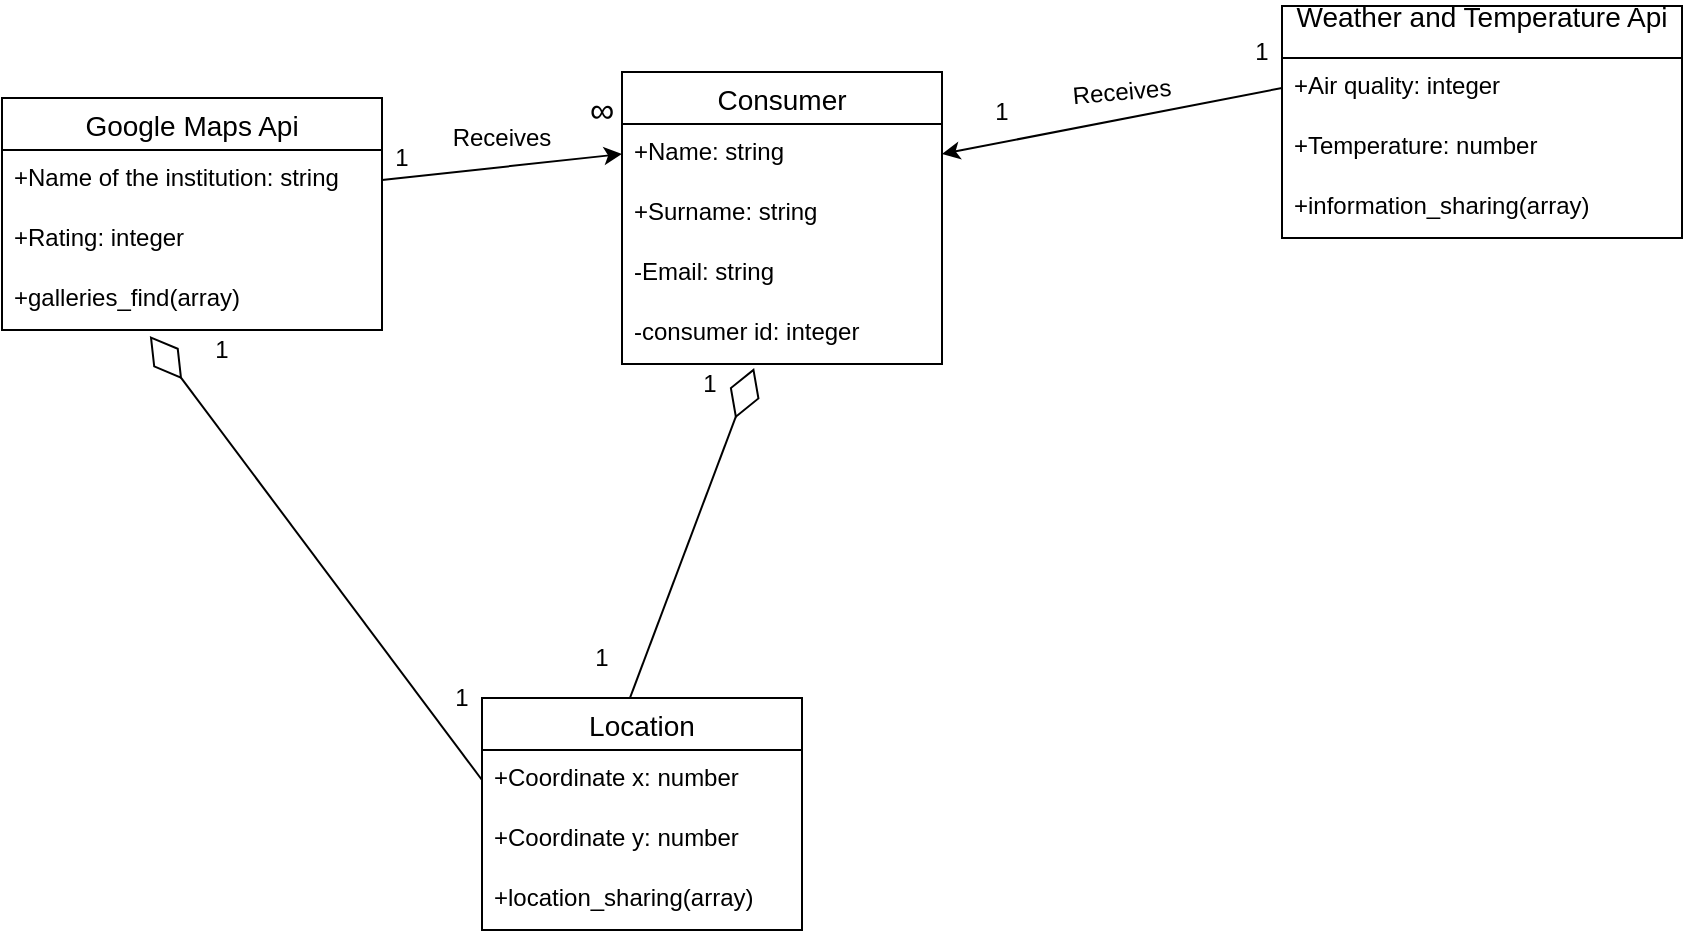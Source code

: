 <mxfile version="13.7.9" type="device"><diagram id="FvQV4TAyIELYSYCvBXfy" name="Страница 1"><mxGraphModel dx="1086" dy="966" grid="1" gridSize="10" guides="1" tooltips="1" connect="1" arrows="1" fold="1" page="1" pageScale="1" pageWidth="827" pageHeight="1169" math="0" shadow="0"><root><mxCell id="0"/><mxCell id="1" parent="0"/><mxCell id="ed3CyrRuA7IYCYrVOlcx-1" value="Google Maps Api" style="swimlane;fontStyle=0;childLayout=stackLayout;horizontal=1;startSize=26;horizontalStack=0;resizeParent=1;resizeParentMax=0;resizeLast=0;collapsible=1;marginBottom=0;align=center;fontSize=14;" parent="1" vertex="1"><mxGeometry x="80" y="340" width="190" height="116" as="geometry"/></mxCell><mxCell id="ed3CyrRuA7IYCYrVOlcx-2" value="+Name of the institution: string" style="text;strokeColor=none;fillColor=none;spacingLeft=4;spacingRight=4;overflow=hidden;rotatable=0;points=[[0,0.5],[1,0.5]];portConstraint=eastwest;fontSize=12;" parent="ed3CyrRuA7IYCYrVOlcx-1" vertex="1"><mxGeometry y="26" width="190" height="30" as="geometry"/></mxCell><mxCell id="ed3CyrRuA7IYCYrVOlcx-3" value="+Rating: integer" style="text;strokeColor=none;fillColor=none;spacingLeft=4;spacingRight=4;overflow=hidden;rotatable=0;points=[[0,0.5],[1,0.5]];portConstraint=eastwest;fontSize=12;" parent="ed3CyrRuA7IYCYrVOlcx-1" vertex="1"><mxGeometry y="56" width="190" height="30" as="geometry"/></mxCell><mxCell id="0iEPulmF9RJT3d8qtWNi-3" value="+galleries_find(array)" style="text;strokeColor=none;fillColor=none;spacingLeft=4;spacingRight=4;overflow=hidden;rotatable=0;points=[[0,0.5],[1,0.5]];portConstraint=eastwest;fontSize=12;" vertex="1" parent="ed3CyrRuA7IYCYrVOlcx-1"><mxGeometry y="86" width="190" height="30" as="geometry"/></mxCell><mxCell id="ed3CyrRuA7IYCYrVOlcx-21" value="" style="endArrow=classic;html=1;exitX=1;exitY=0.5;exitDx=0;exitDy=0;entryX=0;entryY=0.5;entryDx=0;entryDy=0;" parent="1" source="ed3CyrRuA7IYCYrVOlcx-2" target="ed3CyrRuA7IYCYrVOlcx-6" edge="1"><mxGeometry width="50" height="50" relative="1" as="geometry"><mxPoint x="390" y="510" as="sourcePoint"/><mxPoint x="440" y="460" as="targetPoint"/></mxGeometry></mxCell><mxCell id="ed3CyrRuA7IYCYrVOlcx-23" value="" style="endArrow=classic;html=1;exitX=0;exitY=0.5;exitDx=0;exitDy=0;entryX=1;entryY=0.5;entryDx=0;entryDy=0;" parent="1" source="ed3CyrRuA7IYCYrVOlcx-10" target="ed3CyrRuA7IYCYrVOlcx-6" edge="1"><mxGeometry width="50" height="50" relative="1" as="geometry"><mxPoint x="390" y="510" as="sourcePoint"/><mxPoint x="440" y="460" as="targetPoint"/></mxGeometry></mxCell><mxCell id="ed3CyrRuA7IYCYrVOlcx-25" value="Receives" style="text;html=1;strokeColor=none;fillColor=none;align=center;verticalAlign=middle;whiteSpace=wrap;rounded=0;" parent="1" vertex="1"><mxGeometry x="290" y="350" width="80" height="20" as="geometry"/></mxCell><mxCell id="ed3CyrRuA7IYCYrVOlcx-29" value="" style="endArrow=diamondThin;endFill=0;endSize=24;html=1;exitX=0.456;exitY=0.023;exitDx=0;exitDy=0;exitPerimeter=0;entryX=0.413;entryY=1.067;entryDx=0;entryDy=0;entryPerimeter=0;" parent="1" source="ed3CyrRuA7IYCYrVOlcx-13" target="0lZOVPj0VqUiSsR4swPo-5" edge="1"><mxGeometry width="160" relative="1" as="geometry"><mxPoint x="330" y="480" as="sourcePoint"/><mxPoint x="452.08" y="503.99" as="targetPoint"/></mxGeometry></mxCell><mxCell id="ed3CyrRuA7IYCYrVOlcx-32" value="" style="endArrow=diamondThin;endFill=0;endSize=24;html=1;exitX=0;exitY=0.5;exitDx=0;exitDy=0;entryX=0.389;entryY=1.1;entryDx=0;entryDy=0;entryPerimeter=0;" parent="1" source="ed3CyrRuA7IYCYrVOlcx-14" target="0iEPulmF9RJT3d8qtWNi-3" edge="1"><mxGeometry width="160" relative="1" as="geometry"><mxPoint x="330" y="480" as="sourcePoint"/><mxPoint x="131.04" y="456" as="targetPoint"/></mxGeometry></mxCell><mxCell id="ed3CyrRuA7IYCYrVOlcx-33" value="1" style="text;html=1;strokeColor=none;fillColor=none;align=center;verticalAlign=middle;whiteSpace=wrap;rounded=0;" parent="1" vertex="1"><mxGeometry x="414" y="473" width="40" height="20" as="geometry"/></mxCell><mxCell id="ed3CyrRuA7IYCYrVOlcx-34" value="1" style="text;html=1;strokeColor=none;fillColor=none;align=center;verticalAlign=middle;whiteSpace=wrap;rounded=0;" parent="1" vertex="1"><mxGeometry x="290" y="630" width="40" height="20" as="geometry"/></mxCell><mxCell id="ed3CyrRuA7IYCYrVOlcx-35" value="1" style="text;html=1;strokeColor=none;fillColor=none;align=center;verticalAlign=middle;whiteSpace=wrap;rounded=0;" parent="1" vertex="1"><mxGeometry x="170" y="456" width="40" height="20" as="geometry"/></mxCell><mxCell id="9cylv14_JuQCEVsW54bz-1" value="1" style="text;html=1;strokeColor=none;fillColor=none;align=center;verticalAlign=middle;whiteSpace=wrap;rounded=0;" parent="1" vertex="1"><mxGeometry x="360" y="610" width="40" height="20" as="geometry"/></mxCell><mxCell id="9cylv14_JuQCEVsW54bz-2" value="Receives" style="text;html=1;strokeColor=none;fillColor=none;align=center;verticalAlign=middle;whiteSpace=wrap;rounded=0;rotation=-5;" parent="1" vertex="1"><mxGeometry x="600" y="327" width="80" height="20" as="geometry"/></mxCell><mxCell id="9cylv14_JuQCEVsW54bz-3" value="1" style="text;html=1;strokeColor=none;fillColor=none;align=center;verticalAlign=middle;whiteSpace=wrap;rounded=0;" parent="1" vertex="1"><mxGeometry x="260" y="360" width="40" height="20" as="geometry"/></mxCell><mxCell id="9cylv14_JuQCEVsW54bz-6" value="&lt;font style=&quot;font-size: 17px&quot;&gt;∞&lt;/font&gt;" style="text;html=1;strokeColor=none;fillColor=none;align=center;verticalAlign=middle;whiteSpace=wrap;rounded=0;" parent="1" vertex="1"><mxGeometry x="340" y="327" width="80" height="40" as="geometry"/></mxCell><mxCell id="9cylv14_JuQCEVsW54bz-7" value="1" style="text;html=1;strokeColor=none;fillColor=none;align=center;verticalAlign=middle;whiteSpace=wrap;rounded=0;" parent="1" vertex="1"><mxGeometry x="560" y="337" width="40" height="20" as="geometry"/></mxCell><mxCell id="9cylv14_JuQCEVsW54bz-8" value="1" style="text;html=1;strokeColor=none;fillColor=none;align=center;verticalAlign=middle;whiteSpace=wrap;rounded=0;" parent="1" vertex="1"><mxGeometry x="690" y="307" width="40" height="20" as="geometry"/></mxCell><mxCell id="ed3CyrRuA7IYCYrVOlcx-9" value="Weather and Temperature Api&#10;" style="swimlane;fontStyle=0;childLayout=stackLayout;horizontal=1;startSize=26;horizontalStack=0;resizeParent=1;resizeParentMax=0;resizeLast=0;collapsible=1;marginBottom=0;align=center;fontSize=14;" parent="1" vertex="1"><mxGeometry x="720" y="294" width="200" height="116" as="geometry"><mxRectangle x="590" y="340" width="130" height="40" as="alternateBounds"/></mxGeometry></mxCell><mxCell id="ed3CyrRuA7IYCYrVOlcx-10" value="+Air quality: integer" style="text;strokeColor=none;fillColor=none;spacingLeft=4;spacingRight=4;overflow=hidden;rotatable=0;points=[[0,0.5],[1,0.5]];portConstraint=eastwest;fontSize=12;" parent="ed3CyrRuA7IYCYrVOlcx-9" vertex="1"><mxGeometry y="26" width="200" height="30" as="geometry"/></mxCell><mxCell id="ed3CyrRuA7IYCYrVOlcx-11" value="+Temperature: number" style="text;strokeColor=none;fillColor=none;spacingLeft=4;spacingRight=4;overflow=hidden;rotatable=0;points=[[0,0.5],[1,0.5]];portConstraint=eastwest;fontSize=12;" parent="ed3CyrRuA7IYCYrVOlcx-9" vertex="1"><mxGeometry y="56" width="200" height="30" as="geometry"/></mxCell><mxCell id="0iEPulmF9RJT3d8qtWNi-2" value="+information_sharing(array)" style="text;strokeColor=none;fillColor=none;spacingLeft=4;spacingRight=4;overflow=hidden;rotatable=0;points=[[0,0.5],[1,0.5]];portConstraint=eastwest;fontSize=12;" vertex="1" parent="ed3CyrRuA7IYCYrVOlcx-9"><mxGeometry y="86" width="200" height="30" as="geometry"/></mxCell><mxCell id="ed3CyrRuA7IYCYrVOlcx-5" value="Consumer" style="swimlane;fontStyle=0;childLayout=stackLayout;horizontal=1;startSize=26;horizontalStack=0;resizeParent=1;resizeParentMax=0;resizeLast=0;collapsible=1;marginBottom=0;align=center;fontSize=14;" parent="1" vertex="1"><mxGeometry x="390" y="327" width="160" height="146" as="geometry"/></mxCell><mxCell id="ed3CyrRuA7IYCYrVOlcx-6" value="+Name: string" style="text;strokeColor=none;fillColor=none;spacingLeft=4;spacingRight=4;overflow=hidden;rotatable=0;points=[[0,0.5],[1,0.5]];portConstraint=eastwest;fontSize=12;" parent="ed3CyrRuA7IYCYrVOlcx-5" vertex="1"><mxGeometry y="26" width="160" height="30" as="geometry"/></mxCell><mxCell id="ed3CyrRuA7IYCYrVOlcx-7" value="+Surname: string" style="text;strokeColor=none;fillColor=none;spacingLeft=4;spacingRight=4;overflow=hidden;rotatable=0;points=[[0,0.5],[1,0.5]];portConstraint=eastwest;fontSize=12;" parent="ed3CyrRuA7IYCYrVOlcx-5" vertex="1"><mxGeometry y="56" width="160" height="30" as="geometry"/></mxCell><mxCell id="0lZOVPj0VqUiSsR4swPo-4" value="-Email: string" style="text;strokeColor=none;fillColor=none;spacingLeft=4;spacingRight=4;overflow=hidden;rotatable=0;points=[[0,0.5],[1,0.5]];portConstraint=eastwest;fontSize=12;" parent="ed3CyrRuA7IYCYrVOlcx-5" vertex="1"><mxGeometry y="86" width="160" height="30" as="geometry"/></mxCell><mxCell id="0lZOVPj0VqUiSsR4swPo-5" value="-consumer id: integer" style="text;strokeColor=none;fillColor=none;spacingLeft=4;spacingRight=4;overflow=hidden;rotatable=0;points=[[0,0.5],[1,0.5]];portConstraint=eastwest;fontSize=12;" parent="ed3CyrRuA7IYCYrVOlcx-5" vertex="1"><mxGeometry y="116" width="160" height="30" as="geometry"/></mxCell><mxCell id="ed3CyrRuA7IYCYrVOlcx-13" value="Location" style="swimlane;fontStyle=0;childLayout=stackLayout;horizontal=1;startSize=26;horizontalStack=0;resizeParent=1;resizeParentMax=0;resizeLast=0;collapsible=1;marginBottom=0;align=center;fontSize=14;" parent="1" vertex="1"><mxGeometry x="320" y="640" width="160" height="116" as="geometry"/></mxCell><mxCell id="ed3CyrRuA7IYCYrVOlcx-14" value="+Coordinate x: number" style="text;strokeColor=none;fillColor=none;spacingLeft=4;spacingRight=4;overflow=hidden;rotatable=0;points=[[0,0.5],[1,0.5]];portConstraint=eastwest;fontSize=12;" parent="ed3CyrRuA7IYCYrVOlcx-13" vertex="1"><mxGeometry y="26" width="160" height="30" as="geometry"/></mxCell><mxCell id="ed3CyrRuA7IYCYrVOlcx-15" value="+Coordinate y: number" style="text;strokeColor=none;fillColor=none;spacingLeft=4;spacingRight=4;overflow=hidden;rotatable=0;points=[[0,0.5],[1,0.5]];portConstraint=eastwest;fontSize=12;" parent="ed3CyrRuA7IYCYrVOlcx-13" vertex="1"><mxGeometry y="56" width="160" height="30" as="geometry"/></mxCell><mxCell id="0iEPulmF9RJT3d8qtWNi-1" value="+location_sharing(array)" style="text;strokeColor=none;fillColor=none;spacingLeft=4;spacingRight=4;overflow=hidden;rotatable=0;points=[[0,0.5],[1,0.5]];portConstraint=eastwest;fontSize=12;" vertex="1" parent="ed3CyrRuA7IYCYrVOlcx-13"><mxGeometry y="86" width="160" height="30" as="geometry"/></mxCell></root></mxGraphModel></diagram></mxfile>